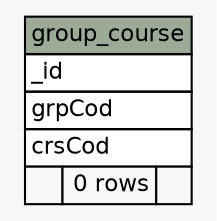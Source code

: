 // dot 2.26.3 on Linux 3.11.0-12-generic
// SchemaSpy rev 590
digraph "group_course" {
  graph [
    rankdir="RL"
    bgcolor="#f7f7f7"
    nodesep="0.18"
    ranksep="0.46"
    fontname="Helvetica"
    fontsize="11"
  ];
  node [
    fontname="Helvetica"
    fontsize="11"
    shape="plaintext"
  ];
  edge [
    arrowsize="0.8"
  ];
  "group_course" [
    label=<
    <TABLE BORDER="0" CELLBORDER="1" CELLSPACING="0" BGCOLOR="#ffffff">
      <TR><TD COLSPAN="3" BGCOLOR="#9bab96" ALIGN="CENTER">group_course</TD></TR>
      <TR><TD PORT="_id" COLSPAN="3" ALIGN="LEFT">_id</TD></TR>
      <TR><TD PORT="grpCod" COLSPAN="3" ALIGN="LEFT">grpCod</TD></TR>
      <TR><TD PORT="crsCod" COLSPAN="3" ALIGN="LEFT">crsCod</TD></TR>
      <TR><TD ALIGN="LEFT" BGCOLOR="#f7f7f7">  </TD><TD ALIGN="RIGHT" BGCOLOR="#f7f7f7">0 rows</TD><TD ALIGN="RIGHT" BGCOLOR="#f7f7f7">  </TD></TR>
    </TABLE>>
    URL="tables/group_course.html"
    tooltip="group_course"
  ];
}
